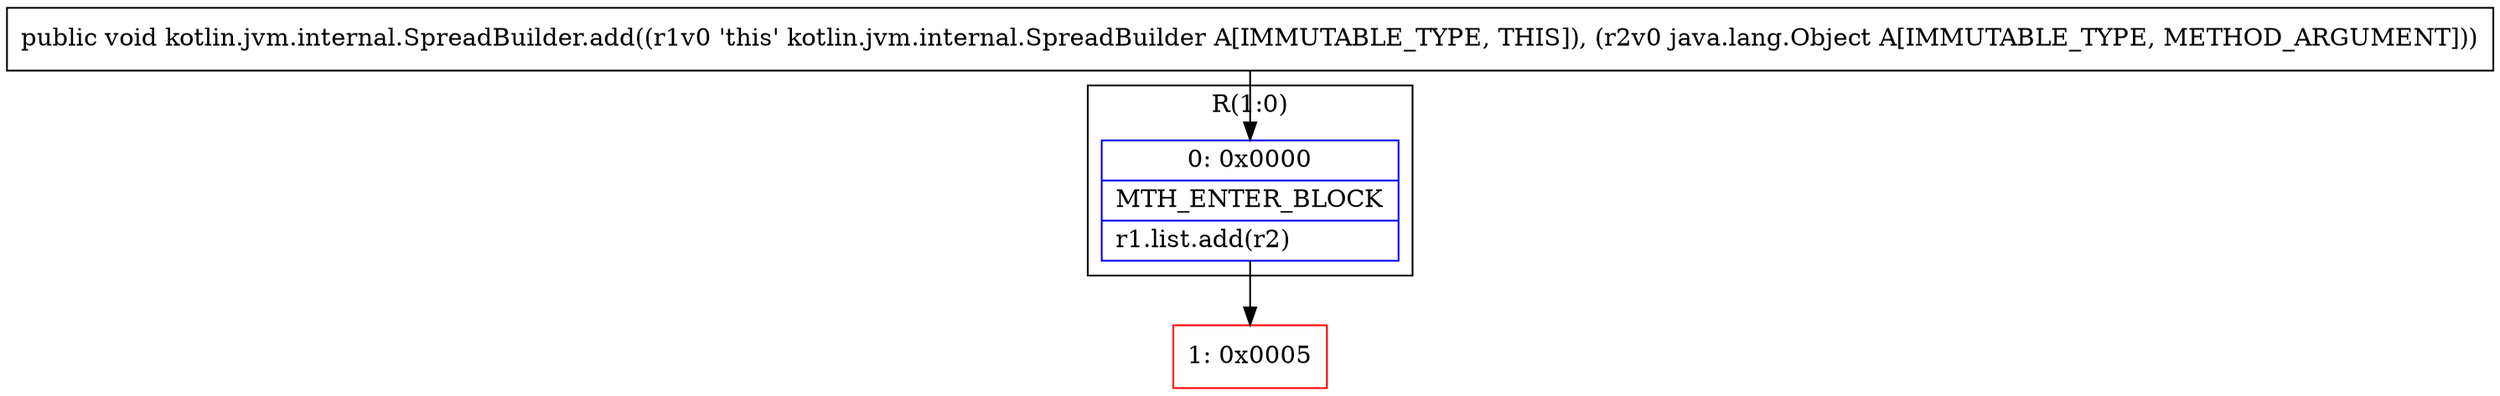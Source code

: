 digraph "CFG forkotlin.jvm.internal.SpreadBuilder.add(Ljava\/lang\/Object;)V" {
subgraph cluster_Region_1398703463 {
label = "R(1:0)";
node [shape=record,color=blue];
Node_0 [shape=record,label="{0\:\ 0x0000|MTH_ENTER_BLOCK\l|r1.list.add(r2)\l}"];
}
Node_1 [shape=record,color=red,label="{1\:\ 0x0005}"];
MethodNode[shape=record,label="{public void kotlin.jvm.internal.SpreadBuilder.add((r1v0 'this' kotlin.jvm.internal.SpreadBuilder A[IMMUTABLE_TYPE, THIS]), (r2v0 java.lang.Object A[IMMUTABLE_TYPE, METHOD_ARGUMENT])) }"];
MethodNode -> Node_0;
Node_0 -> Node_1;
}

